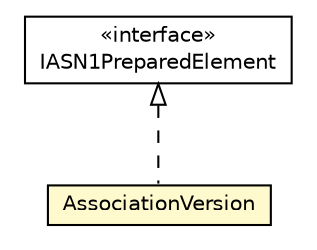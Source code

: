 #!/usr/local/bin/dot
#
# Class diagram 
# Generated by UMLGraph version R5_6-24-gf6e263 (http://www.umlgraph.org/)
#

digraph G {
	edge [fontname="Helvetica",fontsize=10,labelfontname="Helvetica",labelfontsize=10];
	node [fontname="Helvetica",fontsize=10,shape=plaintext];
	nodesep=0.25;
	ranksep=0.5;
	// org.universAAL.lddi.lib.ieeex73std.org.bn.coders.IASN1PreparedElement
	c2249342 [label=<<table title="org.universAAL.lddi.lib.ieeex73std.org.bn.coders.IASN1PreparedElement" border="0" cellborder="1" cellspacing="0" cellpadding="2" port="p" href="../../org/bn/coders/IASN1PreparedElement.html">
		<tr><td><table border="0" cellspacing="0" cellpadding="1">
<tr><td align="center" balign="center"> &#171;interface&#187; </td></tr>
<tr><td align="center" balign="center"> IASN1PreparedElement </td></tr>
		</table></td></tr>
		</table>>, URL="../../org/bn/coders/IASN1PreparedElement.html", fontname="Helvetica", fontcolor="black", fontsize=10.0];
	// org.universAAL.lddi.lib.ieeex73std.x73.p20601.AssociationVersion
	c2249423 [label=<<table title="org.universAAL.lddi.lib.ieeex73std.x73.p20601.AssociationVersion" border="0" cellborder="1" cellspacing="0" cellpadding="2" port="p" bgcolor="lemonChiffon" href="./AssociationVersion.html">
		<tr><td><table border="0" cellspacing="0" cellpadding="1">
<tr><td align="center" balign="center"> AssociationVersion </td></tr>
		</table></td></tr>
		</table>>, URL="./AssociationVersion.html", fontname="Helvetica", fontcolor="black", fontsize=10.0];
	//org.universAAL.lddi.lib.ieeex73std.x73.p20601.AssociationVersion implements org.universAAL.lddi.lib.ieeex73std.org.bn.coders.IASN1PreparedElement
	c2249342:p -> c2249423:p [dir=back,arrowtail=empty,style=dashed];
}


